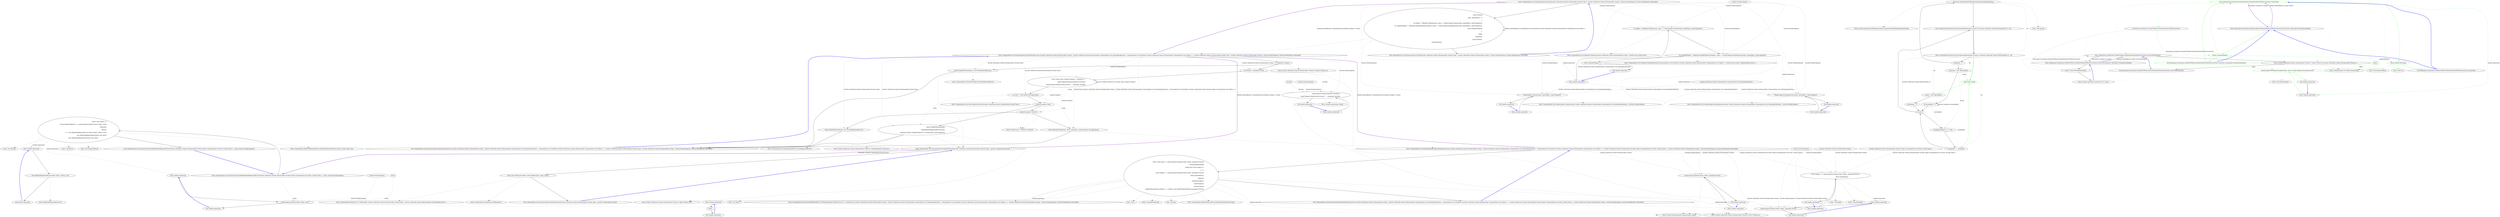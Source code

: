 digraph  {
m0_70 [label="Entry Unk.SingleOrDefault", span="", cluster="Unk.SingleOrDefault", file="NameLookup.cs"];
m0_32 [label="Entry CommandLine.Core.InstanceChooser.MakeNotParsed(System.Collections.Generic.IEnumerable<System.Type>, params CommandLine.Error[])", span="101-101", cluster="CommandLine.Core.InstanceChooser.MakeNotParsed(System.Collections.Generic.IEnumerable<System.Type>, params CommandLine.Error[])", file="NameLookup.cs"];
m0_81 [label="return new NotParsed<object>(new NullInstance(), types, errors);", span="103-103", cluster="CommandLine.Core.InstanceChooser.MakeNotParsed(System.Collections.Generic.IEnumerable<System.Type>, params CommandLine.Error[])", file="NameLookup.cs"];
m0_82 [label="Exit CommandLine.Core.InstanceChooser.MakeNotParsed(System.Collections.Generic.IEnumerable<System.Type>, params CommandLine.Error[])", span="101-101", cluster="CommandLine.Core.InstanceChooser.MakeNotParsed(System.Collections.Generic.IEnumerable<System.Type>, params CommandLine.Error[])", file="NameLookup.cs"];
m0_30 [label="Entry System.Collections.Generic.IEnumerable<TSource>.Empty<TSource>()", span="57-57", cluster="System.Collections.Generic.IEnumerable<TSource>.Empty<TSource>()", file="NameLookup.cs"];
m0_49 [label="Entry Unk.>", span="", cluster="Unk.>", file="NameLookup.cs"];
m0_53 [label="Entry Unk.MakeNotParsed", span="", cluster="Unk.MakeNotParsed", file="NameLookup.cs"];
m0_48 [label="Entry Unk.Any", span="", cluster="Unk.Any", file="NameLookup.cs"];
m0_18 [label="Entry CommandLine.Core.NameLookup.HavingSeparator(string, System.Collections.Generic.IEnumerable<CommandLine.Core.OptionSpecification>, System.StringComparer)", span="16-16", cluster="CommandLine.Core.NameLookup.HavingSeparator(string, System.Collections.Generic.IEnumerable<CommandLine.Core.OptionSpecification>, System.StringComparer)", file="NameLookup.cs"];
m0_35 [label="Entry System.Func<T, TResult>.Invoke(T)", span="0-0", cluster="System.Func<T, TResult>.Invoke(T)", file="NameLookup.cs"];
m0_83 [label="Entry CommandLine.NotParsed<T>.NotParsed(T, System.Collections.Generic.IEnumerable<System.Type>, System.Collections.Generic.IEnumerable<CommandLine.Error>)", span="136-136", cluster="CommandLine.NotParsed<T>.NotParsed(T, System.Collections.Generic.IEnumerable<System.Type>, System.Collections.Generic.IEnumerable<CommandLine.Error>)", file="NameLookup.cs"];
m0_52 [label="Entry CommandLine.BadVerbSelectedError.BadVerbSelectedError(string)", span="357-357", cluster="CommandLine.BadVerbSelectedError.BadVerbSelectedError(string)", file="NameLookup.cs"];
m0_72 [label="Entry CommandLine.HelpVerbRequestedError.HelpVerbRequestedError(string, System.Type, bool)", span="383-383", cluster="CommandLine.HelpVerbRequestedError.HelpVerbRequestedError(string, System.Type, bool)", file="NameLookup.cs"];
m0_3 [label="Entry CommandLine.Core.InstanceChooser.Choose(System.Func<System.Collections.Generic.IEnumerable<string>, System.Collections.Generic.IEnumerable<CommandLine.Core.OptionSpecification>, CommandLine.Core.StatePair<System.Collections.Generic.IEnumerable<CommandLine.Core.Token>>>, System.Collections.Generic.IEnumerable<System.Type>, System.Collections.Generic.IEnumerable<string>, System.StringComparer, System.Globalization.CultureInfo)", span="32-32", cluster="CommandLine.Core.InstanceChooser.Choose(System.Func<System.Collections.Generic.IEnumerable<string>, System.Collections.Generic.IEnumerable<CommandLine.Core.OptionSpecification>, CommandLine.Core.StatePair<System.Collections.Generic.IEnumerable<CommandLine.Core.Token>>>, System.Collections.Generic.IEnumerable<System.Type>, System.Collections.Generic.IEnumerable<string>, System.StringComparer, System.Globalization.CultureInfo)", file="NameLookup.cs"];
m0_19 [label="arguments.Empty()", span="39-39", cluster="CommandLine.Core.InstanceChooser.Choose(System.Func<System.Collections.Generic.IEnumerable<string>, System.Collections.Generic.IEnumerable<CommandLine.Core.OptionSpecification>, CommandLine.Core.StatePair<System.Collections.Generic.IEnumerable<CommandLine.Core.Token>>>, System.Collections.Generic.IEnumerable<System.Type>, System.Collections.Generic.IEnumerable<string>, System.StringComparer, System.Globalization.CultureInfo)", file="NameLookup.cs"];
m0_20 [label="return MakeNotParsed(types, new NoVerbSelectedError());", span="41-41", cluster="CommandLine.Core.InstanceChooser.Choose(System.Func<System.Collections.Generic.IEnumerable<string>, System.Collections.Generic.IEnumerable<CommandLine.Core.OptionSpecification>, CommandLine.Core.StatePair<System.Collections.Generic.IEnumerable<CommandLine.Core.Token>>>, System.Collections.Generic.IEnumerable<System.Type>, System.Collections.Generic.IEnumerable<string>, System.StringComparer, System.Globalization.CultureInfo)", file="NameLookup.cs"];
m0_21 [label="var firstArg = arguments.First()", span="44-44", cluster="CommandLine.Core.InstanceChooser.Choose(System.Func<System.Collections.Generic.IEnumerable<string>, System.Collections.Generic.IEnumerable<CommandLine.Core.OptionSpecification>, CommandLine.Core.StatePair<System.Collections.Generic.IEnumerable<CommandLine.Core.Token>>>, System.Collections.Generic.IEnumerable<System.Type>, System.Collections.Generic.IEnumerable<string>, System.StringComparer, System.Globalization.CultureInfo)", file="NameLookup.cs"];
m0_22 [label="Func<string, bool> preprocCompare = command =>\r\n                    nameComparer.Equals(command, firstArg) ||\r\n                    nameComparer.Equals(string.Concat(''--'', command), firstArg)", span="46-48", cluster="CommandLine.Core.InstanceChooser.Choose(System.Func<System.Collections.Generic.IEnumerable<string>, System.Collections.Generic.IEnumerable<CommandLine.Core.OptionSpecification>, CommandLine.Core.StatePair<System.Collections.Generic.IEnumerable<CommandLine.Core.Token>>>, System.Collections.Generic.IEnumerable<System.Type>, System.Collections.Generic.IEnumerable<string>, System.StringComparer, System.Globalization.CultureInfo)", file="NameLookup.cs"];
m0_23 [label="var verbs = Verb.SelectFromTypes(types)", span="50-50", cluster="CommandLine.Core.InstanceChooser.Choose(System.Func<System.Collections.Generic.IEnumerable<string>, System.Collections.Generic.IEnumerable<CommandLine.Core.OptionSpecification>, CommandLine.Core.StatePair<System.Collections.Generic.IEnumerable<CommandLine.Core.Token>>>, System.Collections.Generic.IEnumerable<System.Type>, System.Collections.Generic.IEnumerable<string>, System.StringComparer, System.Globalization.CultureInfo)", file="NameLookup.cs"];
m0_25 [label="return MakeNotParsed(types,\r\n                    MakeHelpVerbRequestedError(verbs,\r\n                        arguments.Skip(1).SingleOrDefault() ?? string.Empty, nameComparer));", span="54-56", cluster="CommandLine.Core.InstanceChooser.Choose(System.Func<System.Collections.Generic.IEnumerable<string>, System.Collections.Generic.IEnumerable<CommandLine.Core.OptionSpecification>, CommandLine.Core.StatePair<System.Collections.Generic.IEnumerable<CommandLine.Core.Token>>>, System.Collections.Generic.IEnumerable<System.Type>, System.Collections.Generic.IEnumerable<string>, System.StringComparer, System.Globalization.CultureInfo)", file="NameLookup.cs"];
m0_27 [label="return MakeNotParsed(types, new VersionRequestedError());", span="61-61", cluster="CommandLine.Core.InstanceChooser.Choose(System.Func<System.Collections.Generic.IEnumerable<string>, System.Collections.Generic.IEnumerable<CommandLine.Core.OptionSpecification>, CommandLine.Core.StatePair<System.Collections.Generic.IEnumerable<CommandLine.Core.Token>>>, System.Collections.Generic.IEnumerable<System.Type>, System.Collections.Generic.IEnumerable<string>, System.StringComparer, System.Globalization.CultureInfo)", file="NameLookup.cs"];
m0_28 [label="return MatchVerb(tokenizer, verbs, arguments, nameComparer, parsingCulture);", span="64-64", cluster="CommandLine.Core.InstanceChooser.Choose(System.Func<System.Collections.Generic.IEnumerable<string>, System.Collections.Generic.IEnumerable<CommandLine.Core.OptionSpecification>, CommandLine.Core.StatePair<System.Collections.Generic.IEnumerable<CommandLine.Core.Token>>>, System.Collections.Generic.IEnumerable<System.Type>, System.Collections.Generic.IEnumerable<string>, System.StringComparer, System.Globalization.CultureInfo)", file="NameLookup.cs"];
m0_24 [label="preprocCompare(''help'')", span="52-52", cluster="CommandLine.Core.InstanceChooser.Choose(System.Func<System.Collections.Generic.IEnumerable<string>, System.Collections.Generic.IEnumerable<CommandLine.Core.OptionSpecification>, CommandLine.Core.StatePair<System.Collections.Generic.IEnumerable<CommandLine.Core.Token>>>, System.Collections.Generic.IEnumerable<System.Type>, System.Collections.Generic.IEnumerable<string>, System.StringComparer, System.Globalization.CultureInfo)", file="NameLookup.cs"];
m0_26 [label="preprocCompare(''version'')", span="59-59", cluster="CommandLine.Core.InstanceChooser.Choose(System.Func<System.Collections.Generic.IEnumerable<string>, System.Collections.Generic.IEnumerable<CommandLine.Core.OptionSpecification>, CommandLine.Core.StatePair<System.Collections.Generic.IEnumerable<CommandLine.Core.Token>>>, System.Collections.Generic.IEnumerable<System.Type>, System.Collections.Generic.IEnumerable<string>, System.StringComparer, System.Globalization.CultureInfo)", file="NameLookup.cs"];
m0_29 [label="Exit CommandLine.Core.InstanceChooser.Choose(System.Func<System.Collections.Generic.IEnumerable<string>, System.Collections.Generic.IEnumerable<CommandLine.Core.OptionSpecification>, CommandLine.Core.StatePair<System.Collections.Generic.IEnumerable<CommandLine.Core.Token>>>, System.Collections.Generic.IEnumerable<System.Type>, System.Collections.Generic.IEnumerable<string>, System.StringComparer, System.Globalization.CultureInfo)", span="32-32", cluster="CommandLine.Core.InstanceChooser.Choose(System.Func<System.Collections.Generic.IEnumerable<string>, System.Collections.Generic.IEnumerable<CommandLine.Core.OptionSpecification>, CommandLine.Core.StatePair<System.Collections.Generic.IEnumerable<CommandLine.Core.Token>>>, System.Collections.Generic.IEnumerable<System.Type>, System.Collections.Generic.IEnumerable<string>, System.StringComparer, System.Globalization.CultureInfo)", file="NameLookup.cs"];
m0_14 [label="Entry CommandLine.Core.NameLookup.Contains(string, System.Collections.Generic.IEnumerable<CommandLine.Core.OptionSpecification>, System.StringComparer)", span="11-11", cluster="CommandLine.Core.NameLookup.Contains(string, System.Collections.Generic.IEnumerable<CommandLine.Core.OptionSpecification>, System.StringComparer)", file="NameLookup.cs"];
m0_39 [label="Entry CommandLine.VersionRequestedError.VersionRequestedError()", span="432-432", cluster="CommandLine.VersionRequestedError.VersionRequestedError()", file="NameLookup.cs"];
m0_44 [label="Entry System.StringComparer.Equals(string, string)", span="0-0", cluster="System.StringComparer.Equals(string, string)", file="NameLookup.cs"];
m0_60 [label="Entry Unk.Single", span="", cluster="Unk.Single", file="NameLookup.cs"];
m0_71 [label="Entry Unk.ToMaybe", span="", cluster="Unk.ToMaybe", file="NameLookup.cs"];
m0_45 [label="Entry string.Concat(string, string)", span="0-0", cluster="string.Concat(string, string)", file="NameLookup.cs"];
m0_77 [label="Entry lambda expression", span="96-96", cluster="lambda expression", file="NameLookup.cs"];
m0_5 [label="var tokens = Tokenizer.Tokenize(args, name => NameLookup.Contains(name, optionSpecs, nameComparer))", span="22-22", cluster="lambda expression", file="NameLookup.cs"];
m0_12 [label="NameLookup.Contains(name, optionSpecs, nameComparer)", span="22-22", cluster="lambda expression", file="NameLookup.cs"];
m0_6 [label="var explodedTokens = Tokenizer.ExplodeOptionList(tokens, name => NameLookup.HavingSeparator(name, optionSpecs, nameComparer))", span="23-23", cluster="lambda expression", file="NameLookup.cs"];
m0_16 [label="NameLookup.HavingSeparator(name, optionSpecs, nameComparer)", span="23-23", cluster="lambda expression", file="NameLookup.cs"];
m0_4 [label="Entry lambda expression", span="20-25", cluster="lambda expression", file="NameLookup.cs"];
m0_11 [label="Entry lambda expression", span="22-22", cluster="lambda expression", file="NameLookup.cs"];
m0_7 [label="return explodedTokens;", span="24-24", cluster="lambda expression", file="NameLookup.cs"];
m0_15 [label="Entry lambda expression", span="23-23", cluster="lambda expression", file="NameLookup.cs"];
m0_8 [label="Exit lambda expression", span="20-25", cluster="lambda expression", file="NameLookup.cs"];
m0_13 [label="Exit lambda expression", span="22-22", cluster="lambda expression", file="NameLookup.cs"];
m0_17 [label="Exit lambda expression", span="23-23", cluster="lambda expression", file="NameLookup.cs"];
m0_42 [label="nameComparer.Equals(command, firstArg) ||\r\n                    nameComparer.Equals(string.Concat(''--'', command), firstArg)", span="47-48", cluster="lambda expression", file="NameLookup.cs"];
m0_41 [label="Entry lambda expression", span="46-48", cluster="lambda expression", file="NameLookup.cs"];
m0_43 [label="Exit lambda expression", span="46-48", cluster="lambda expression", file="NameLookup.cs"];
m0_55 [label="nameComparer.Equals(a.Item1.Name, arguments.First())", span="74-74", cluster="lambda expression", file="NameLookup.cs"];
m0_58 [label="verbs.Single(v => nameComparer.Equals(v.Item1.Name, arguments.First()))\r\n                                .Item2.AutoDefault()", span="78-79", cluster="lambda expression", file="NameLookup.cs"];
m0_63 [label="nameComparer.Equals(v.Item1.Name, arguments.First())", span="78-78", cluster="lambda expression", file="NameLookup.cs"];
m0_54 [label="Entry lambda expression", span="74-74", cluster="lambda expression", file="NameLookup.cs"];
m0_57 [label="Entry lambda expression", span="77-79", cluster="lambda expression", file="NameLookup.cs"];
m0_65 [label="Entry lambda expression", span="84-84", cluster="lambda expression", file="NameLookup.cs"];
m0_56 [label="Exit lambda expression", span="74-74", cluster="lambda expression", file="NameLookup.cs"];
m0_59 [label="Exit lambda expression", span="77-79", cluster="lambda expression", file="NameLookup.cs"];
m0_62 [label="Entry lambda expression", span="78-78", cluster="lambda expression", file="NameLookup.cs"];
m0_64 [label="Exit lambda expression", span="78-78", cluster="lambda expression", file="NameLookup.cs"];
m0_66 [label="v.Item2", span="84-84", cluster="lambda expression", file="NameLookup.cs"];
m0_67 [label="Exit lambda expression", span="84-84", cluster="lambda expression", file="NameLookup.cs"];
m0_75 [label="nameComparer.Equals(v.Item1.Name, verb)", span="93-93", cluster="lambda expression", file="NameLookup.cs"];
m0_74 [label="Entry lambda expression", span="93-93", cluster="lambda expression", file="NameLookup.cs"];
m0_76 [label="Exit lambda expression", span="93-93", cluster="lambda expression", file="NameLookup.cs"];
m0_78 [label="new HelpVerbRequestedError(v.Item1.Name, v.Item2, true)", span="96-96", cluster="lambda expression", file="NameLookup.cs"];
m0_79 [label="Exit lambda expression", span="96-96", cluster="lambda expression", file="NameLookup.cs"];
m0_33 [label="Entry System.Collections.Generic.IEnumerable<TSource>.First<TSource>()", span="0-0", cluster="System.Collections.Generic.IEnumerable<TSource>.First<TSource>()", file="NameLookup.cs"];
m0_36 [label="Entry System.Collections.Generic.IEnumerable<TSource>.Skip<TSource>(int)", span="0-0", cluster="System.Collections.Generic.IEnumerable<TSource>.Skip<TSource>(int)", file="NameLookup.cs"];
m0_38 [label="Entry CommandLine.Core.InstanceChooser.MakeHelpVerbRequestedError(System.Collections.Generic.IEnumerable<System.Tuple<CommandLine.Core.Verb, System.Type>>, string, System.StringComparer)", span="87-87", cluster="CommandLine.Core.InstanceChooser.MakeHelpVerbRequestedError(System.Collections.Generic.IEnumerable<System.Tuple<CommandLine.Core.Verb, System.Type>>, string, System.StringComparer)", file="NameLookup.cs"];
m0_68 [label="return verb.Length > 0\r\n                      ? verbs.SingleOrDefault(v => nameComparer.Equals(v.Item1.Name, verb))\r\n                             .ToMaybe()\r\n                             .Return(\r\n                                 v => new HelpVerbRequestedError(v.Item1.Name, v.Item2, true),\r\n                                 new HelpVerbRequestedError(null, null, false))\r\n                      : new HelpVerbRequestedError(null, null, false);", span="92-98", cluster="CommandLine.Core.InstanceChooser.MakeHelpVerbRequestedError(System.Collections.Generic.IEnumerable<System.Tuple<CommandLine.Core.Verb, System.Type>>, string, System.StringComparer)", file="NameLookup.cs"];
m0_69 [label="Exit CommandLine.Core.InstanceChooser.MakeHelpVerbRequestedError(System.Collections.Generic.IEnumerable<System.Tuple<CommandLine.Core.Verb, System.Type>>, string, System.StringComparer)", span="87-87", cluster="CommandLine.Core.InstanceChooser.MakeHelpVerbRequestedError(System.Collections.Generic.IEnumerable<System.Tuple<CommandLine.Core.Verb, System.Type>>, string, System.StringComparer)", file="NameLookup.cs"];
m0_51 [label="Entry Unk.Select", span="", cluster="Unk.Select", file="NameLookup.cs"];
m0_31 [label="Entry CommandLine.NoVerbSelectedError.NoVerbSelectedError()", span="421-421", cluster="CommandLine.NoVerbSelectedError.NoVerbSelectedError()", file="NameLookup.cs"];
m0_0 [label="Entry CommandLine.Core.InstanceChooser.Choose(System.Collections.Generic.IEnumerable<System.Type>, System.Collections.Generic.IEnumerable<string>, System.StringComparer, System.Globalization.CultureInfo)", span="13-13", cluster="CommandLine.Core.InstanceChooser.Choose(System.Collections.Generic.IEnumerable<System.Type>, System.Collections.Generic.IEnumerable<string>, System.StringComparer, System.Globalization.CultureInfo)", file="NameLookup.cs"];
m0_1 [label="return Choose(\r\n                (args, optionSpecs) =>\r\n                    {\r\n                        var tokens = Tokenizer.Tokenize(args, name => NameLookup.Contains(name, optionSpecs, nameComparer));\r\n                        var explodedTokens = Tokenizer.ExplodeOptionList(tokens, name => NameLookup.HavingSeparator(name, optionSpecs, nameComparer));\r\n                        return explodedTokens;\r\n                    },\r\n                types,\r\n                arguments,\r\n                nameComparer,\r\n                parsingCulture);", span="19-29", cluster="CommandLine.Core.InstanceChooser.Choose(System.Collections.Generic.IEnumerable<System.Type>, System.Collections.Generic.IEnumerable<string>, System.StringComparer, System.Globalization.CultureInfo)", file="NameLookup.cs"];
m0_2 [label="Exit CommandLine.Core.InstanceChooser.Choose(System.Collections.Generic.IEnumerable<System.Type>, System.Collections.Generic.IEnumerable<string>, System.StringComparer, System.Globalization.CultureInfo)", span="13-13", cluster="CommandLine.Core.InstanceChooser.Choose(System.Collections.Generic.IEnumerable<System.Type>, System.Collections.Generic.IEnumerable<string>, System.StringComparer, System.Globalization.CultureInfo)", file="NameLookup.cs"];
m0_9 [label="Entry CommandLine.Core.Tokenizer.Tokenize(System.Collections.Generic.IEnumerable<string>, System.Func<string, bool>)", span="12-12", cluster="CommandLine.Core.Tokenizer.Tokenize(System.Collections.Generic.IEnumerable<string>, System.Func<string, bool>)", file="NameLookup.cs"];
m0_73 [label="Entry Unk.Return", span="", cluster="Unk.Return", file="NameLookup.cs"];
m0_40 [label="Entry CommandLine.Core.InstanceChooser.MatchVerb(System.Func<System.Collections.Generic.IEnumerable<string>, System.Collections.Generic.IEnumerable<CommandLine.Core.OptionSpecification>, CommandLine.Core.StatePair<System.Collections.Generic.IEnumerable<CommandLine.Core.Token>>>, System.Collections.Generic.IEnumerable<System.Tuple<CommandLine.Core.Verb, System.Type>>, System.Collections.Generic.IEnumerable<string>, System.StringComparer, System.Globalization.CultureInfo)", span="67-67", cluster="CommandLine.Core.InstanceChooser.MatchVerb(System.Func<System.Collections.Generic.IEnumerable<string>, System.Collections.Generic.IEnumerable<CommandLine.Core.OptionSpecification>, CommandLine.Core.StatePair<System.Collections.Generic.IEnumerable<CommandLine.Core.Token>>>, System.Collections.Generic.IEnumerable<System.Tuple<CommandLine.Core.Verb, System.Type>>, System.Collections.Generic.IEnumerable<string>, System.StringComparer, System.Globalization.CultureInfo)", file="NameLookup.cs"];
m0_46 [label="return verbs.Any(a => nameComparer.Equals(a.Item1.Name, arguments.First()))\r\n                ? InstanceBuilder.Build(\r\n                    Maybe.Just<Func<object>>(\r\n                        () =>\r\n                            verbs.Single(v => nameComparer.Equals(v.Item1.Name, arguments.First()))\r\n                                .Item2.AutoDefault()),\r\n                    tokenizer,\r\n                    arguments.Skip(1),\r\n                    nameComparer,\r\n                    parsingCulture)\r\n                : MakeNotParsed(verbs.Select(v => v.Item2), new BadVerbSelectedError(arguments.First()));", span="74-84", cluster="CommandLine.Core.InstanceChooser.MatchVerb(System.Func<System.Collections.Generic.IEnumerable<string>, System.Collections.Generic.IEnumerable<CommandLine.Core.OptionSpecification>, CommandLine.Core.StatePair<System.Collections.Generic.IEnumerable<CommandLine.Core.Token>>>, System.Collections.Generic.IEnumerable<System.Tuple<CommandLine.Core.Verb, System.Type>>, System.Collections.Generic.IEnumerable<string>, System.StringComparer, System.Globalization.CultureInfo)", file="NameLookup.cs"];
m0_47 [label="Exit CommandLine.Core.InstanceChooser.MatchVerb(System.Func<System.Collections.Generic.IEnumerable<string>, System.Collections.Generic.IEnumerable<CommandLine.Core.OptionSpecification>, CommandLine.Core.StatePair<System.Collections.Generic.IEnumerable<CommandLine.Core.Token>>>, System.Collections.Generic.IEnumerable<System.Tuple<CommandLine.Core.Verb, System.Type>>, System.Collections.Generic.IEnumerable<string>, System.StringComparer, System.Globalization.CultureInfo)", span="67-67", cluster="CommandLine.Core.InstanceChooser.MatchVerb(System.Func<System.Collections.Generic.IEnumerable<string>, System.Collections.Generic.IEnumerable<CommandLine.Core.OptionSpecification>, CommandLine.Core.StatePair<System.Collections.Generic.IEnumerable<CommandLine.Core.Token>>>, System.Collections.Generic.IEnumerable<System.Tuple<CommandLine.Core.Verb, System.Type>>, System.Collections.Generic.IEnumerable<string>, System.StringComparer, System.Globalization.CultureInfo)", file="NameLookup.cs"];
m0_50 [label="Entry CommandLine.Core.InstanceBuilder.Build<T>(CSharpx.Maybe<System.Func<T>>, System.Func<System.Collections.Generic.IEnumerable<string>, System.Collections.Generic.IEnumerable<CommandLine.Core.OptionSpecification>, CommandLine.Core.StatePair<System.Collections.Generic.IEnumerable<CommandLine.Core.Token>>>, System.Collections.Generic.IEnumerable<string>, System.StringComparer, System.Globalization.CultureInfo)", span="35-35", cluster="CommandLine.Core.InstanceBuilder.Build<T>(CSharpx.Maybe<System.Func<T>>, System.Func<System.Collections.Generic.IEnumerable<string>, System.Collections.Generic.IEnumerable<CommandLine.Core.OptionSpecification>, CommandLine.Core.StatePair<System.Collections.Generic.IEnumerable<CommandLine.Core.Token>>>, System.Collections.Generic.IEnumerable<string>, System.StringComparer, System.Globalization.CultureInfo)", file="NameLookup.cs"];
m0_61 [label="Entry Unk.AutoDefault", span="", cluster="Unk.AutoDefault", file="NameLookup.cs"];
m0_84 [label="Entry CommandLine.NullInstance.NullInstance()", span="9-9", cluster="CommandLine.NullInstance.NullInstance()", file="NameLookup.cs"];
m0_34 [label="Entry CommandLine.Core.Verb.SelectFromTypes(System.Collections.Generic.IEnumerable<System.Type>)", span="40-40", cluster="CommandLine.Core.Verb.SelectFromTypes(System.Collections.Generic.IEnumerable<System.Type>)", file="NameLookup.cs"];
m0_10 [label="Entry CommandLine.Core.Tokenizer.ExplodeOptionList(CommandLine.Core.StatePair<System.Collections.Generic.IEnumerable<CommandLine.Core.Token>>, System.Func<string, CSharpx.Maybe<char>>)", span="45-45", cluster="CommandLine.Core.Tokenizer.ExplodeOptionList(CommandLine.Core.StatePair<System.Collections.Generic.IEnumerable<CommandLine.Core.Token>>, System.Func<string, CSharpx.Maybe<char>>)", file="NameLookup.cs"];
m0_37 [label="Entry System.Collections.Generic.IEnumerable<TSource>.SingleOrDefault<TSource>()", span="0-0", cluster="System.Collections.Generic.IEnumerable<TSource>.SingleOrDefault<TSource>()", file="NameLookup.cs"];
m0_80 [label="Entry HelpVerbRequestedError.cstr", span="", cluster="HelpVerbRequestedError.cstr", file="NameLookup.cs"];
m0_85 [label="System.StringComparer", span="", file="NameLookup.cs"];
m0_86 [label="System.Collections.Generic.IEnumerable<CommandLine.Core.OptionSpecification>", span="", file="NameLookup.cs"];
m0_87 [label="System.StringComparer", span="", file="NameLookup.cs"];
m0_88 [label=firstArg, span="", file="NameLookup.cs"];
m0_89 [label="System.Collections.Generic.IEnumerable<string>", span="", file="NameLookup.cs"];
m0_90 [label="System.StringComparer", span="", file="NameLookup.cs"];
m0_91 [label="System.Collections.Generic.IEnumerable<System.Tuple<CommandLine.Core.Verb, System.Type>>", span="", file="NameLookup.cs"];
m0_92 [label=string, span="", file="NameLookup.cs"];
m0_93 [label="System.StringComparer", span="", file="NameLookup.cs"];
m1_33 [label="Entry System.ArgumentOutOfRangeException.ArgumentOutOfRangeException(string)", span="0-0", cluster="System.ArgumentOutOfRangeException.ArgumentOutOfRangeException(string)", file="Tokenizer.cs"];
m1_34 [label="Entry Unk.nameof", span="", cluster="Unk.nameof", file="Tokenizer.cs"];
m1_21 [label="Entry CommandLine.Infrastructure.EnumerableExtensions.Group<T>(System.Collections.Generic.IEnumerable<T>, int)", span="43-43", cluster="CommandLine.Infrastructure.EnumerableExtensions.Group<T>(System.Collections.Generic.IEnumerable<T>, int)", file="Tokenizer.cs"];
m1_29 [label="yield return group;", span="59-59", cluster="CommandLine.Infrastructure.EnumerableExtensions.Group<T>(System.Collections.Generic.IEnumerable<T>, int)", color=green, community=0, file="Tokenizer.cs"];
m1_24 [label="T[] group = new T[groupSize]", span="50-50", cluster="CommandLine.Infrastructure.EnumerableExtensions.Group<T>(System.Collections.Generic.IEnumerable<T>, int)", file="Tokenizer.cs"];
m1_28 [label="groupIndex == groupSize", span="57-57", cluster="CommandLine.Infrastructure.EnumerableExtensions.Group<T>(System.Collections.Generic.IEnumerable<T>, int)", file="Tokenizer.cs"];
m1_30 [label="group = new T[groupSize]", span="61-61", cluster="CommandLine.Infrastructure.EnumerableExtensions.Group<T>(System.Collections.Generic.IEnumerable<T>, int)", file="Tokenizer.cs"];
m1_22 [label="groupSize < 1", span="45-45", cluster="CommandLine.Infrastructure.EnumerableExtensions.Group<T>(System.Collections.Generic.IEnumerable<T>, int)", file="Tokenizer.cs"];
m1_23 [label="throw new ArgumentOutOfRangeException(nameof(groupSize));", span="47-47", cluster="CommandLine.Infrastructure.EnumerableExtensions.Group<T>(System.Collections.Generic.IEnumerable<T>, int)", file="Tokenizer.cs"];
m1_26 [label=source, span="53-53", cluster="CommandLine.Infrastructure.EnumerableExtensions.Group<T>(System.Collections.Generic.IEnumerable<T>, int)", file="Tokenizer.cs"];
m1_25 [label="int groupIndex = 0", span="51-51", cluster="CommandLine.Infrastructure.EnumerableExtensions.Group<T>(System.Collections.Generic.IEnumerable<T>, int)", file="Tokenizer.cs"];
m1_27 [label="group[groupIndex++] = item", span="55-55", cluster="CommandLine.Infrastructure.EnumerableExtensions.Group<T>(System.Collections.Generic.IEnumerable<T>, int)", file="Tokenizer.cs"];
m1_31 [label="groupIndex = 0", span="62-62", cluster="CommandLine.Infrastructure.EnumerableExtensions.Group<T>(System.Collections.Generic.IEnumerable<T>, int)", file="Tokenizer.cs"];
m1_32 [label="Exit CommandLine.Infrastructure.EnumerableExtensions.Group<T>(System.Collections.Generic.IEnumerable<T>, int)", span="43-43", cluster="CommandLine.Infrastructure.EnumerableExtensions.Group<T>(System.Collections.Generic.IEnumerable<T>, int)", file="Tokenizer.cs"];
m2_10 [label="Entry Humanizer.Localisation.NumberToWords.DefaultNumberToWordsConverter.ConvertToOrdinal(int)", span="45-45", cluster="Humanizer.Localisation.NumberToWords.DefaultNumberToWordsConverter.ConvertToOrdinal(int)", file="TokenizerTests.cs"];
m2_12 [label="Exit Humanizer.Localisation.NumberToWords.DefaultNumberToWordsConverter.ConvertToOrdinal(int)", span="45-45", cluster="Humanizer.Localisation.NumberToWords.DefaultNumberToWordsConverter.ConvertToOrdinal(int)", file="TokenizerTests.cs"];
m2_11 [label="Entry System.Collections.Generic.IEnumerable<TSource>.Concat<TSource>(System.Collections.Generic.IEnumerable<TSource>)", span="0-0", cluster="System.Collections.Generic.IEnumerable<TSource>.Concat<TSource>(System.Collections.Generic.IEnumerable<TSource>)", file="TokenizerTests.cs"];
m2_8 [label="return ConvertToOrdinal(number);", span="37-37", cluster="Humanizer.Localisation.NumberToWords.DefaultNumberToWordsConverter.ConvertToOrdinal(int, Humanizer.GrammaticalGender)", file="TokenizerTests.cs"];
m2_6 [label="Entry CommandLine.Core.Token.Name(string)", span="19-19", cluster="CommandLine.Core.Token.Name(string)", file="TokenizerTests.cs"];
m2_15 [label="Entry Unk.True", span="", cluster="Unk.True", file="TokenizerTests.cs"];
m2_0 [label="Entry Humanizer.Localisation.NumberToWords.DefaultNumberToWordsConverter.Convert(int, Humanizer.GrammaticalGender)", span="12-12", cluster="Humanizer.Localisation.NumberToWords.DefaultNumberToWordsConverter.Convert(int, Humanizer.GrammaticalGender)", file="TokenizerTests.cs"];
m2_1 [label="return Convert(number);", span="14-14", cluster="Humanizer.Localisation.NumberToWords.DefaultNumberToWordsConverter.Convert(int, Humanizer.GrammaticalGender)", color=green, community=0, file="TokenizerTests.cs"];
m2_2 [label="Exit Humanizer.Localisation.NumberToWords.DefaultNumberToWordsConverter.Convert(int, Humanizer.GrammaticalGender)", span="12-12", cluster="Humanizer.Localisation.NumberToWords.DefaultNumberToWordsConverter.Convert(int, Humanizer.GrammaticalGender)", color=green, community=0, file="TokenizerTests.cs"];
m2_4 [label="return number.ToString();", span="24-24", cluster="Humanizer.Localisation.NumberToWords.DefaultNumberToWordsConverter.Convert(int)", color=green, community=0, file="TokenizerTests.cs"];
m2_3 [label="Entry Humanizer.Localisation.NumberToWords.DefaultNumberToWordsConverter.Convert(int)", span="22-22", cluster="Humanizer.Localisation.NumberToWords.DefaultNumberToWordsConverter.Convert(int)", color=green, community=0, file="TokenizerTests.cs"];
m2_5 [label="Exit Humanizer.Localisation.NumberToWords.DefaultNumberToWordsConverter.Convert(int)", span="22-22", cluster="Humanizer.Localisation.NumberToWords.DefaultNumberToWordsConverter.Convert(int)", file="TokenizerTests.cs"];
m2_16 [label="Entry lambda expression", span="30-30", cluster="lambda expression", file="TokenizerTests.cs"];
m2_17 [label="NameLookup.WithSeparator(optionName, specs, StringComparer.InvariantCulture)", span="30-30", cluster="lambda expression", color=green, community=0, file="TokenizerTests.cs"];
m2_18 [label="Exit lambda expression", span="30-30", cluster="lambda expression", file="TokenizerTests.cs"];
m2_13 [label="Humanizer.Localisation.NumberToWords.DefaultNumberToWordsConverter", span="", cluster="Unk.ExplodeOptionList", file="TokenizerTests.cs"];
m2_19 [label="Entry Unk.WithSeparator", span="", cluster="Unk.WithSeparator", file="TokenizerTests.cs"];
m2_14 [label="Entry Unk.SequenceEqual", span="", cluster="Unk.SequenceEqual", file="TokenizerTests.cs"];
m2_7 [label="Entry Humanizer.Localisation.NumberToWords.DefaultNumberToWordsConverter.ConvertToOrdinal(int, Humanizer.GrammaticalGender)", span="35-35", cluster="Humanizer.Localisation.NumberToWords.DefaultNumberToWordsConverter.ConvertToOrdinal(int, Humanizer.GrammaticalGender)", file="TokenizerTests.cs"];
m2_9 [label="Entry System.Collections.Generic.List<T>.List()", span="0-0", cluster="System.Collections.Generic.List<T>.List()", file="TokenizerTests.cs"];
m2_20 [label=specs, span="", file="TokenizerTests.cs"];
m0_32 -> m0_81  [key=0, style=solid];
m0_32 -> m0_38  [key=3, color=darkorchid, style=bold, label="Parameter variable CommandLine.Error[] errors"];
m0_81 -> m0_82  [key=0, style=solid];
m0_81 -> m0_83  [key=2, style=dotted];
m0_81 -> m0_84  [key=2, style=dotted];
m0_82 -> m0_32  [key=0, style=bold, color=blue];
m0_3 -> m0_19  [key=0, style=solid];
m0_3 -> m0_20  [key=1, style=dashed, color=darkseagreen4, label="System.Collections.Generic.IEnumerable<System.Type>"];
m0_3 -> m0_21  [key=1, style=dashed, color=darkseagreen4, label="System.Collections.Generic.IEnumerable<string>"];
m0_3 -> m0_22  [key=1, style=dashed, color=darkseagreen4, label="System.StringComparer"];
m0_3 -> m0_42  [key=1, style=dashed, color=darkseagreen4, label="System.StringComparer"];
m0_3 -> m0_23  [key=1, style=dashed, color=darkseagreen4, label="System.Collections.Generic.IEnumerable<System.Type>"];
m0_3 -> m0_25  [key=1, style=dashed, color=darkseagreen4, label="System.Collections.Generic.IEnumerable<System.Type>"];
m0_3 -> m0_27  [key=1, style=dashed, color=darkseagreen4, label="System.Collections.Generic.IEnumerable<System.Type>"];
m0_3 -> m0_28  [key=1, style=dashed, color=darkseagreen4, label="System.Func<System.Collections.Generic.IEnumerable<string>, System.Collections.Generic.IEnumerable<CommandLine.Core.OptionSpecification>, CommandLine.Core.StatePair<System.Collections.Generic.IEnumerable<CommandLine.Core.Token>>>"];
m0_3 -> m0_32  [key=3, color=darkorchid, style=bold, label="method methodReturn CommandLine.ParserResult<object> Choose"];
m0_3 -> m0_40  [key=3, color=darkorchid, style=bold, label="method methodReturn CommandLine.ParserResult<object> Choose"];
m0_19 -> m0_20  [key=0, style=solid];
m0_19 -> m0_21  [key=0, style=solid];
m0_19 -> m0_30  [key=2, style=dotted];
m0_20 -> m0_29  [key=0, style=solid];
m0_20 -> m0_31  [key=2, style=dotted];
m0_20 -> m0_32  [key=2, style=dotted];
m0_21 -> m0_22  [key=0, style=solid];
m0_21 -> m0_33  [key=2, style=dotted];
m0_21 -> m0_42  [key=1, style=dashed, color=darkseagreen4, label=firstArg];
m0_22 -> m0_23  [key=0, style=solid];
m0_22 -> m0_42  [key=1, style=dashed, color=darkseagreen4, label=string];
m0_22 -> m0_24  [key=1, style=dashed, color=darkseagreen4, label=preprocCompare];
m0_22 -> m0_26  [key=1, style=dashed, color=darkseagreen4, label=preprocCompare];
m0_22 -> m0_22  [key=3, color=darkorchid, style=bold, label="Local variable System.Func<string, bool> preprocCompare"];
m0_23 -> m0_24  [key=0, style=solid];
m0_23 -> m0_34  [key=2, style=dotted];
m0_23 -> m0_25  [key=1, style=dashed, color=darkseagreen4, label=verbs];
m0_23 -> m0_28  [key=1, style=dashed, color=darkseagreen4, label=verbs];
m0_25 -> m0_29  [key=0, style=solid];
m0_25 -> m0_36  [key=2, style=dotted];
m0_25 -> m0_37  [key=2, style=dotted];
m0_25 -> m0_38  [key=2, style=dotted];
m0_25 -> m0_32  [key=2, style=dotted];
m0_27 -> m0_29  [key=0, style=solid];
m0_27 -> m0_39  [key=2, style=dotted];
m0_27 -> m0_32  [key=2, style=dotted];
m0_28 -> m0_29  [key=0, style=solid];
m0_28 -> m0_40  [key=2, style=dotted];
m0_24 -> m0_25  [key=0, style=solid];
m0_24 -> m0_26  [key=0, style=solid];
m0_24 -> m0_35  [key=2, style=dotted];
m0_26 -> m0_27  [key=0, style=solid];
m0_26 -> m0_28  [key=0, style=solid];
m0_26 -> m0_35  [key=2, style=dotted];
m0_29 -> m0_3  [key=0, style=bold, color=blue];
m0_77 -> m0_78  [key=0, style=solid];
m0_5 -> m0_6  [key=0, style=solid];
m0_5 -> m0_9  [key=2, style=dotted];
m0_5 -> m0_11  [key=1, style=dashed, color=darkseagreen4, label="lambda expression"];
m0_12 -> m0_13  [key=0, style=solid];
m0_12 -> m0_14  [key=2, style=dotted];
m0_6 -> m0_7  [key=0, style=solid];
m0_6 -> m0_10  [key=2, style=dotted];
m0_6 -> m0_15  [key=1, style=dashed, color=darkseagreen4, label="lambda expression"];
m0_16 -> m0_17  [key=0, style=solid];
m0_16 -> m0_18  [key=2, style=dotted];
m0_4 -> m0_5  [key=0, style=solid];
m0_4 -> m0_12  [key=1, style=dashed, color=darkseagreen4, label="System.Collections.Generic.IEnumerable<CommandLine.Core.OptionSpecification>"];
m0_4 -> m0_6  [key=1, style=dashed, color=darkseagreen4, label="System.Collections.Generic.IEnumerable<CommandLine.Core.OptionSpecification>"];
m0_4 -> m0_16  [key=1, style=dashed, color=darkseagreen4, label="System.Collections.Generic.IEnumerable<CommandLine.Core.OptionSpecification>"];
m0_11 -> m0_12  [key=0, style=solid];
m0_7 -> m0_8  [key=0, style=solid];
m0_15 -> m0_16  [key=0, style=solid];
m0_8 -> m0_4  [key=0, style=bold, color=blue];
m0_13 -> m0_11  [key=0, style=bold, color=blue];
m0_17 -> m0_15  [key=0, style=bold, color=blue];
m0_42 -> m0_43  [key=0, style=solid];
m0_42 -> m0_44  [key=2, style=dotted];
m0_42 -> m0_45  [key=2, style=dotted];
m0_41 -> m0_42  [key=0, style=solid];
m0_43 -> m0_41  [key=0, style=bold, color=blue];
m0_55 -> m0_56  [key=0, style=solid];
m0_55 -> m0_33  [key=2, style=dotted];
m0_55 -> m0_44  [key=2, style=dotted];
m0_58 -> m0_59  [key=0, style=solid];
m0_58 -> m0_60  [key=2, style=dotted];
m0_58 -> m0_61  [key=2, style=dotted];
m0_58 -> m0_62  [key=1, style=dashed, color=darkseagreen4, label="lambda expression"];
m0_63 -> m0_64  [key=0, style=solid];
m0_63 -> m0_33  [key=2, style=dotted];
m0_63 -> m0_44  [key=2, style=dotted];
m0_54 -> m0_55  [key=0, style=solid];
m0_57 -> m0_58  [key=0, style=solid];
m0_65 -> m0_66  [key=0, style=solid];
m0_56 -> m0_54  [key=0, style=bold, color=blue];
m0_59 -> m0_57  [key=0, style=bold, color=blue];
m0_62 -> m0_63  [key=0, style=solid];
m0_64 -> m0_62  [key=0, style=bold, color=blue];
m0_66 -> m0_67  [key=0, style=solid];
m0_67 -> m0_65  [key=0, style=bold, color=blue];
m0_75 -> m0_76  [key=0, style=solid];
m0_75 -> m0_44  [key=2, style=dotted];
m0_74 -> m0_75  [key=0, style=solid];
m0_76 -> m0_74  [key=0, style=bold, color=blue];
m0_78 -> m0_79  [key=0, style=solid];
m0_78 -> m0_80  [key=2, style=dotted];
m0_79 -> m0_77  [key=0, style=bold, color=blue];
m0_38 -> m0_68  [key=0, style=solid];
m0_38 -> m0_75  [key=1, style=dashed, color=darkseagreen4, label=string];
m0_68 -> m0_69  [key=0, style=solid];
m0_68 -> m0_70  [key=2, style=dotted];
m0_68 -> m0_71  [key=2, style=dotted];
m0_68 -> m0_72  [key=2, style=dotted];
m0_68 -> m0_73  [key=2, style=dotted];
m0_68 -> m0_74  [key=1, style=dashed, color=darkseagreen4, label="lambda expression"];
m0_68 -> m0_77  [key=1, style=dashed, color=darkseagreen4, label="lambda expression"];
m0_69 -> m0_38  [key=0, style=bold, color=blue];
m0_0 -> m0_1  [key=0, style=solid];
m0_0 -> m0_5  [key=1, style=dashed, color=darkseagreen4, label="System.StringComparer"];
m0_0 -> m0_12  [key=1, style=dashed, color=darkseagreen4, label="System.StringComparer"];
m0_0 -> m0_6  [key=1, style=dashed, color=darkseagreen4, label="System.StringComparer"];
m0_0 -> m0_16  [key=1, style=dashed, color=darkseagreen4, label="System.StringComparer"];
m0_0 -> m0_3  [key=3, color=darkorchid, style=bold, label="method methodReturn CommandLine.ParserResult<object> Choose"];
m0_1 -> m0_2  [key=0, style=solid];
m0_1 -> m0_3  [key=2, style=dotted];
m0_1 -> m0_4  [key=1, style=dashed, color=darkseagreen4, label="lambda expression"];
m0_1 -> m0_1  [key=3, color=darkorchid, style=bold, label="method methodReturn CommandLine.Core.StatePair<System.Collections.Generic.IEnumerable<CommandLine.Core.Token>> "];
m0_2 -> m0_0  [key=0, style=bold, color=blue];
m0_40 -> m0_46  [key=0, style=solid];
m0_40 -> m0_55  [key=1, style=dashed, color=darkseagreen4, label="System.Collections.Generic.IEnumerable<string>"];
m0_40 -> m0_58  [key=1, style=dashed, color=darkseagreen4, label="System.Collections.Generic.IEnumerable<System.Tuple<CommandLine.Core.Verb, System.Type>>"];
m0_40 -> m0_63  [key=1, style=dashed, color=darkseagreen4, label="System.Collections.Generic.IEnumerable<string>"];
m0_46 -> m0_47  [key=0, style=solid];
m0_46 -> m0_48  [key=2, style=dotted];
m0_46 -> m0_49  [key=2, style=dotted];
m0_46 -> m0_36  [key=2, style=dotted];
m0_46 -> m0_50  [key=2, style=dotted];
m0_46 -> m0_51  [key=2, style=dotted];
m0_46 -> m0_52  [key=2, style=dotted];
m0_46 -> m0_33  [key=2, style=dotted];
m0_46 -> m0_53  [key=2, style=dotted];
m0_46 -> m0_54  [key=1, style=dashed, color=darkseagreen4, label="lambda expression"];
m0_46 -> m0_57  [key=1, style=dashed, color=darkseagreen4, label="lambda expression"];
m0_46 -> m0_65  [key=1, style=dashed, color=darkseagreen4, label="lambda expression"];
m0_47 -> m0_40  [key=0, style=bold, color=blue];
m0_85 -> m0_5  [key=1, style=dashed, color=darkseagreen4, label="System.StringComparer"];
m0_85 -> m0_12  [key=1, style=dashed, color=darkseagreen4, label="System.StringComparer"];
m0_85 -> m0_6  [key=1, style=dashed, color=darkseagreen4, label="System.StringComparer"];
m0_85 -> m0_16  [key=1, style=dashed, color=darkseagreen4, label="System.StringComparer"];
m0_86 -> m0_12  [key=1, style=dashed, color=darkseagreen4, label="System.Collections.Generic.IEnumerable<CommandLine.Core.OptionSpecification>"];
m0_86 -> m0_16  [key=1, style=dashed, color=darkseagreen4, label="System.Collections.Generic.IEnumerable<CommandLine.Core.OptionSpecification>"];
m0_87 -> m0_42  [key=1, style=dashed, color=darkseagreen4, label="System.StringComparer"];
m0_88 -> m0_42  [key=1, style=dashed, color=darkseagreen4, label=firstArg];
m0_89 -> m0_55  [key=1, style=dashed, color=darkseagreen4, label="System.Collections.Generic.IEnumerable<string>"];
m0_89 -> m0_58  [key=1, style=dashed, color=darkseagreen4, label="System.Collections.Generic.IEnumerable<string>"];
m0_89 -> m0_63  [key=1, style=dashed, color=darkseagreen4, label="System.Collections.Generic.IEnumerable<string>"];
m0_90 -> m0_55  [key=1, style=dashed, color=darkseagreen4, label="System.StringComparer"];
m0_90 -> m0_58  [key=1, style=dashed, color=darkseagreen4, label="System.StringComparer"];
m0_90 -> m0_63  [key=1, style=dashed, color=darkseagreen4, label="System.StringComparer"];
m0_91 -> m0_58  [key=1, style=dashed, color=darkseagreen4, label="System.Collections.Generic.IEnumerable<System.Tuple<CommandLine.Core.Verb, System.Type>>"];
m0_92 -> m0_75  [key=1, style=dashed, color=darkseagreen4, label=string];
m0_93 -> m0_75  [key=1, style=dashed, color=darkseagreen4, label="System.StringComparer"];
m1_21 -> m1_29  [key=0, style=bold, color=green];
m1_21 -> m1_22  [key=0, style=solid];
m1_21 -> m1_23  [key=1, style=dashed, color=darkseagreen4, label=int];
m1_21 -> m1_24  [key=1, style=dashed, color=darkseagreen4, label=int];
m1_21 -> m1_26  [key=1, style=dashed, color=darkseagreen4, label="System.Collections.Generic.IEnumerable<T>"];
m1_21 -> m1_28  [key=1, style=dashed, color=darkseagreen4, label=int];
m1_21 -> m1_30  [key=1, style=dashed, color=darkseagreen4, label=int];
m1_29 -> m1_30  [key=0, style=solid, color=green];
m1_24 -> m1_29  [key=1, style=dashed, color=green, label=group];
m1_24 -> m1_25  [key=0, style=solid];
m1_24 -> m1_27  [key=1, style=dashed, color=darkseagreen4, label=group];
m1_28 -> m1_29  [key=0, style=solid, color=green];
m1_28 -> m1_26  [key=0, style=solid];
m1_30 -> m1_31  [key=0, style=solid];
m1_22 -> m1_24  [key=0, style=solid];
m1_22 -> m1_23  [key=0, style=solid];
m1_23 -> m1_32  [key=0, style=solid];
m1_23 -> m1_33  [key=2, style=dotted];
m1_23 -> m1_34  [key=2, style=dotted];
m1_26 -> m1_32  [key=0, style=solid];
m1_26 -> m1_27  [key=0, style=solid];
m1_25 -> m1_26  [key=0, style=solid];
m1_25 -> m1_25  [key=3, color=darkorchid, style=bold, label="Local variable int groupIndex"];
m1_25 -> m1_27  [key=1, style=dashed, color=darkseagreen4, label=groupIndex];
m1_27 -> m1_28  [key=0, style=solid];
m1_27 -> m1_27  [key=1, style=dashed, color=darkseagreen4, label=groupIndex];
m1_31 -> m1_26  [key=0, style=solid];
m1_32 -> m1_21  [key=0, style=bold, color=blue];
m2_10 -> m2_11  [key=0, style=solid];
m2_10 -> m2_7  [key=3, color=darkorchid, style=bold, label="Parameter variable int number"];
m2_12 -> m2_10  [key=0, style=bold, color=blue];
m2_11 -> m2_12  [key=0, style=solid];
m2_11 -> m2_6  [key=2, style=dotted];
m2_8 -> m2_9  [key=0, style=solid];
m2_8 -> m2_10  [key=2, style=dotted];
m2_0 -> m2_1  [key=0, style=solid, color=green];
m2_0 -> m2_3  [key=3, color=darkorchid, style=bold, label="method methodReturn string Convert"];
m2_1 -> m2_2  [key=0, style=solid, color=green];
m2_1 -> m2_6  [key=2, style=dotted, color=green];
m2_1 -> m2_7  [key=2, style=dotted, color=green];
m2_1 -> m2_4  [key=1, style=dashed, color=green, label=expectedTokens];
m2_1 -> m2_3  [key=2, style=dotted];
m2_2 -> m2_3  [key=0, style=solid, color=green];
m2_2 -> m2_8  [key=2, style=dotted, color=green];
m2_2 -> m2_9  [key=2, style=dotted, color=green];
m2_2 -> m2_17  [key=1, style=dashed, color=green, label=specs];
m2_2 -> m2_0  [key=0, style=bold, color=blue];
m2_4 -> m2_5  [key=0, style=solid, color=green];
m2_4 -> m2_14  [key=2, style=dotted, color=green];
m2_4 -> m2_15  [key=2, style=dotted, color=green];
m2_4 -> m2_6  [key=2, style=dotted];
m2_3 -> m2_4  [key=0, style=solid, color=green];
m2_3 -> m2_10  [key=2, style=dotted, color=green];
m2_3 -> m2_6  [key=2, style=dotted, color=green];
m2_3 -> m2_7  [key=2, style=dotted, color=green];
m2_3 -> m2_11  [key=2, style=dotted, color=green];
m2_3 -> m2_12  [key=2, style=dotted, color=green];
m2_3 -> m2_13  [key=2, style=dotted, color=green];
m2_3 -> m2_16  [key=1, style=dashed, color=green, label="lambda expression"];
m2_3 -> m2_0  [key=3, color=darkorchid, style=bold, label="Parameter variable int number"];
m2_5 -> m2_0  [key=0, style=bold, color=blue];
m2_5 -> m2_3  [key=0, style=bold, color=blue];
m2_16 -> m2_17  [key=0, style=solid, color=green];
m2_17 -> m2_18  [key=0, style=solid, color=green];
m2_17 -> m2_19  [key=2, style=dotted, color=green];
m2_18 -> m2_16  [key=0, style=bold, color=blue];
m2_13 -> m2_1  [key=1, style=dashed, color=darkseagreen4, label="Humanizer.Localisation.NumberToWords.DefaultNumberToWordsConverter"];
m2_13 -> m2_8  [key=1, style=dashed, color=darkseagreen4, label="Humanizer.Localisation.NumberToWords.DefaultNumberToWordsConverter"];
m2_7 -> m2_8  [key=0, style=solid];
m2_7 -> m2_10  [key=3, color=darkorchid, style=bold, label="method methodReturn string ConvertToOrdinal"];
m2_9 -> m2_7  [key=0, style=bold, color=blue];
m2_20 -> m2_17  [key=1, style=dashed, color=green, label=specs];
}
